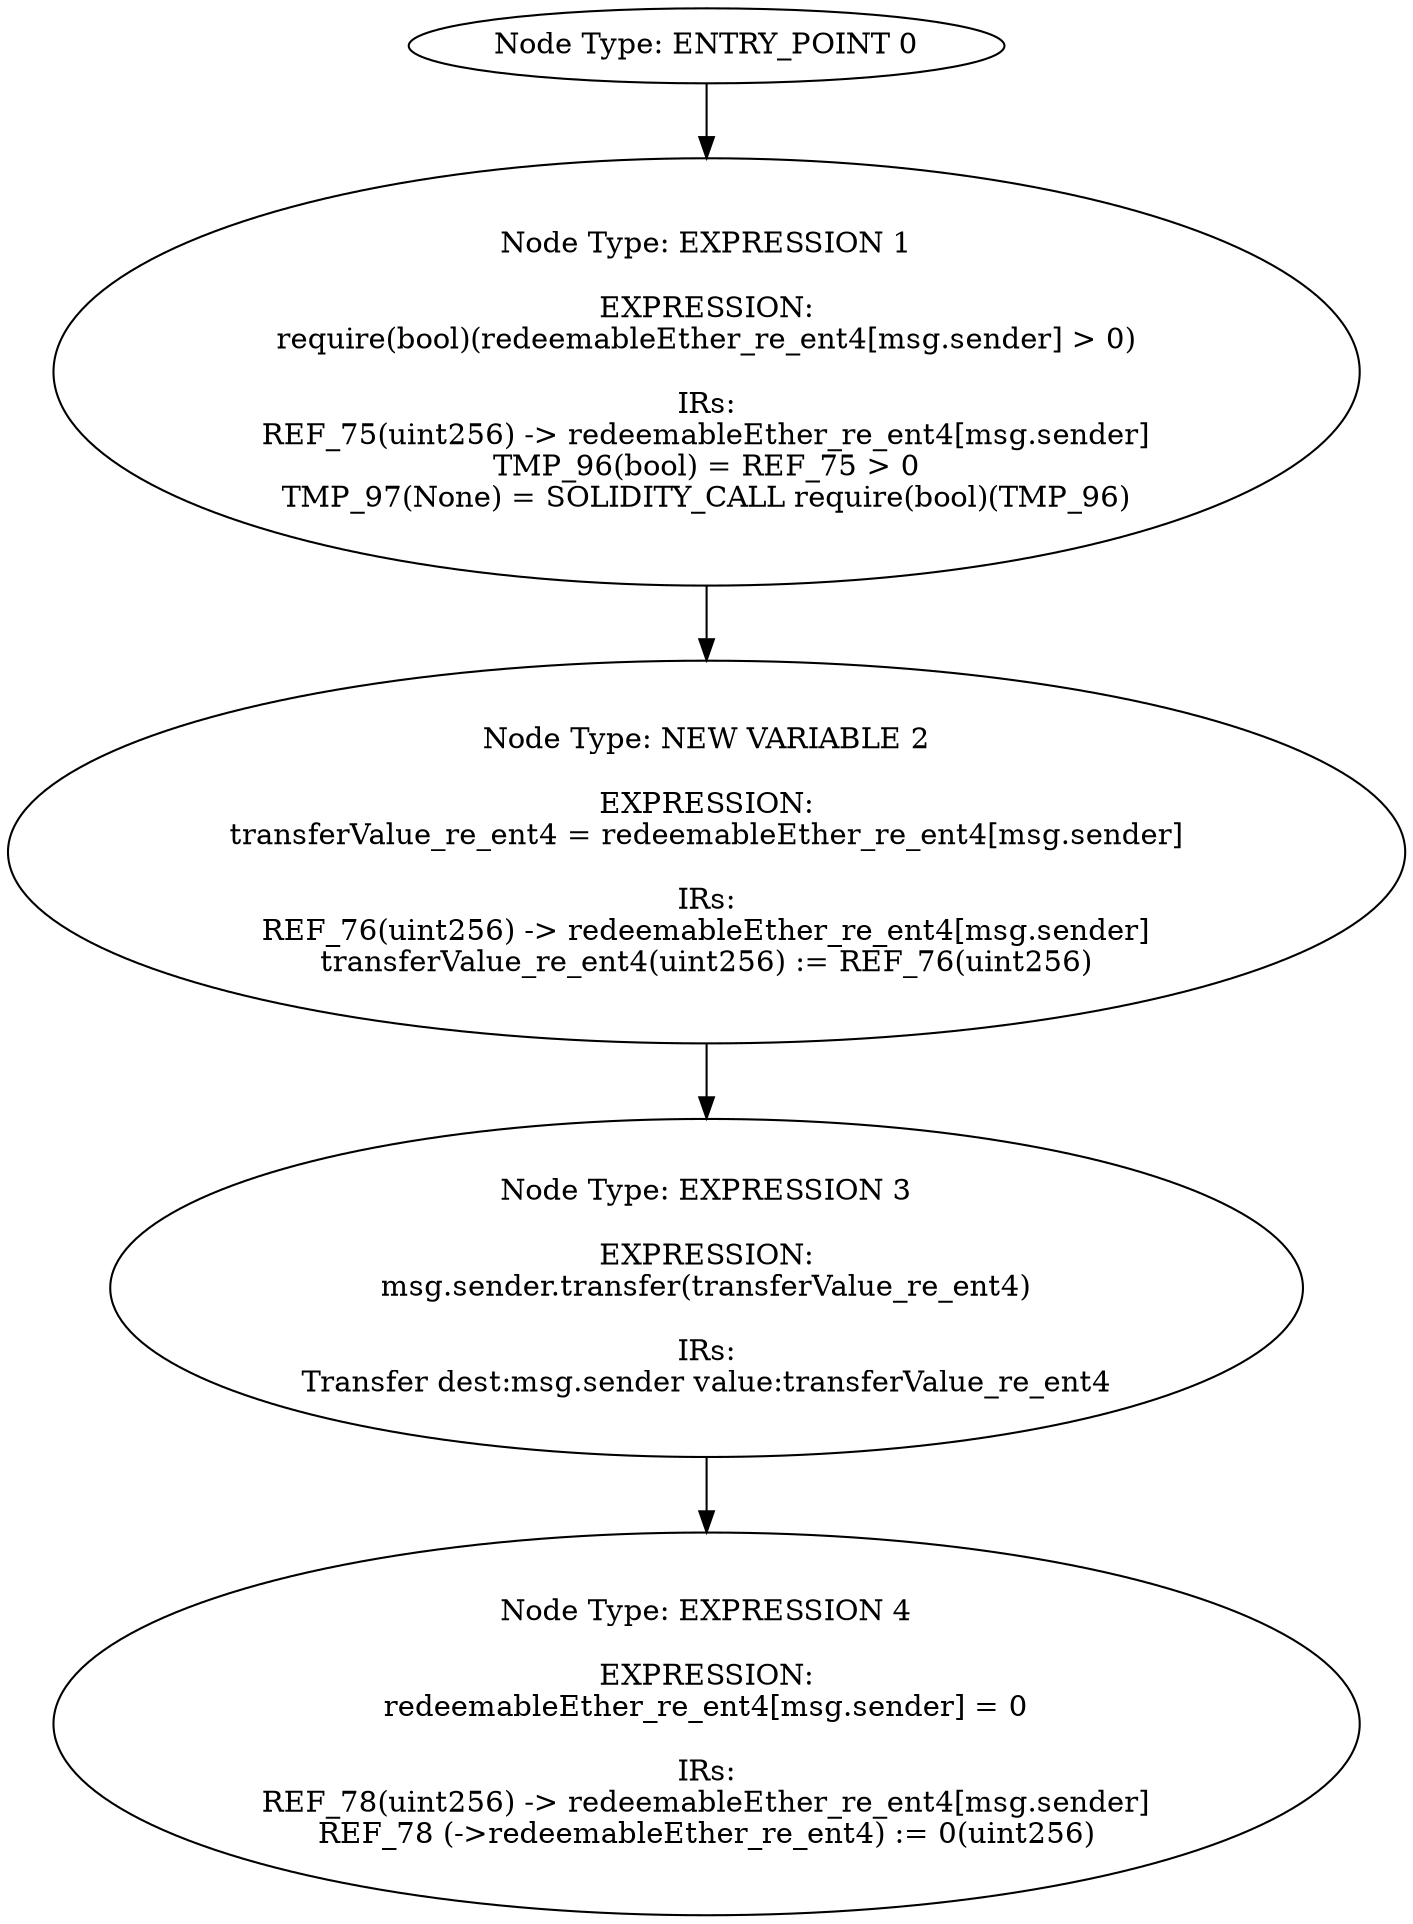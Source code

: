 digraph{
0[label="Node Type: ENTRY_POINT 0
"];
0->1;
1[label="Node Type: EXPRESSION 1

EXPRESSION:
require(bool)(redeemableEther_re_ent4[msg.sender] > 0)

IRs:
REF_75(uint256) -> redeemableEther_re_ent4[msg.sender]
TMP_96(bool) = REF_75 > 0
TMP_97(None) = SOLIDITY_CALL require(bool)(TMP_96)"];
1->2;
2[label="Node Type: NEW VARIABLE 2

EXPRESSION:
transferValue_re_ent4 = redeemableEther_re_ent4[msg.sender]

IRs:
REF_76(uint256) -> redeemableEther_re_ent4[msg.sender]
transferValue_re_ent4(uint256) := REF_76(uint256)"];
2->3;
3[label="Node Type: EXPRESSION 3

EXPRESSION:
msg.sender.transfer(transferValue_re_ent4)

IRs:
Transfer dest:msg.sender value:transferValue_re_ent4"];
3->4;
4[label="Node Type: EXPRESSION 4

EXPRESSION:
redeemableEther_re_ent4[msg.sender] = 0

IRs:
REF_78(uint256) -> redeemableEther_re_ent4[msg.sender]
REF_78 (->redeemableEther_re_ent4) := 0(uint256)"];
}
